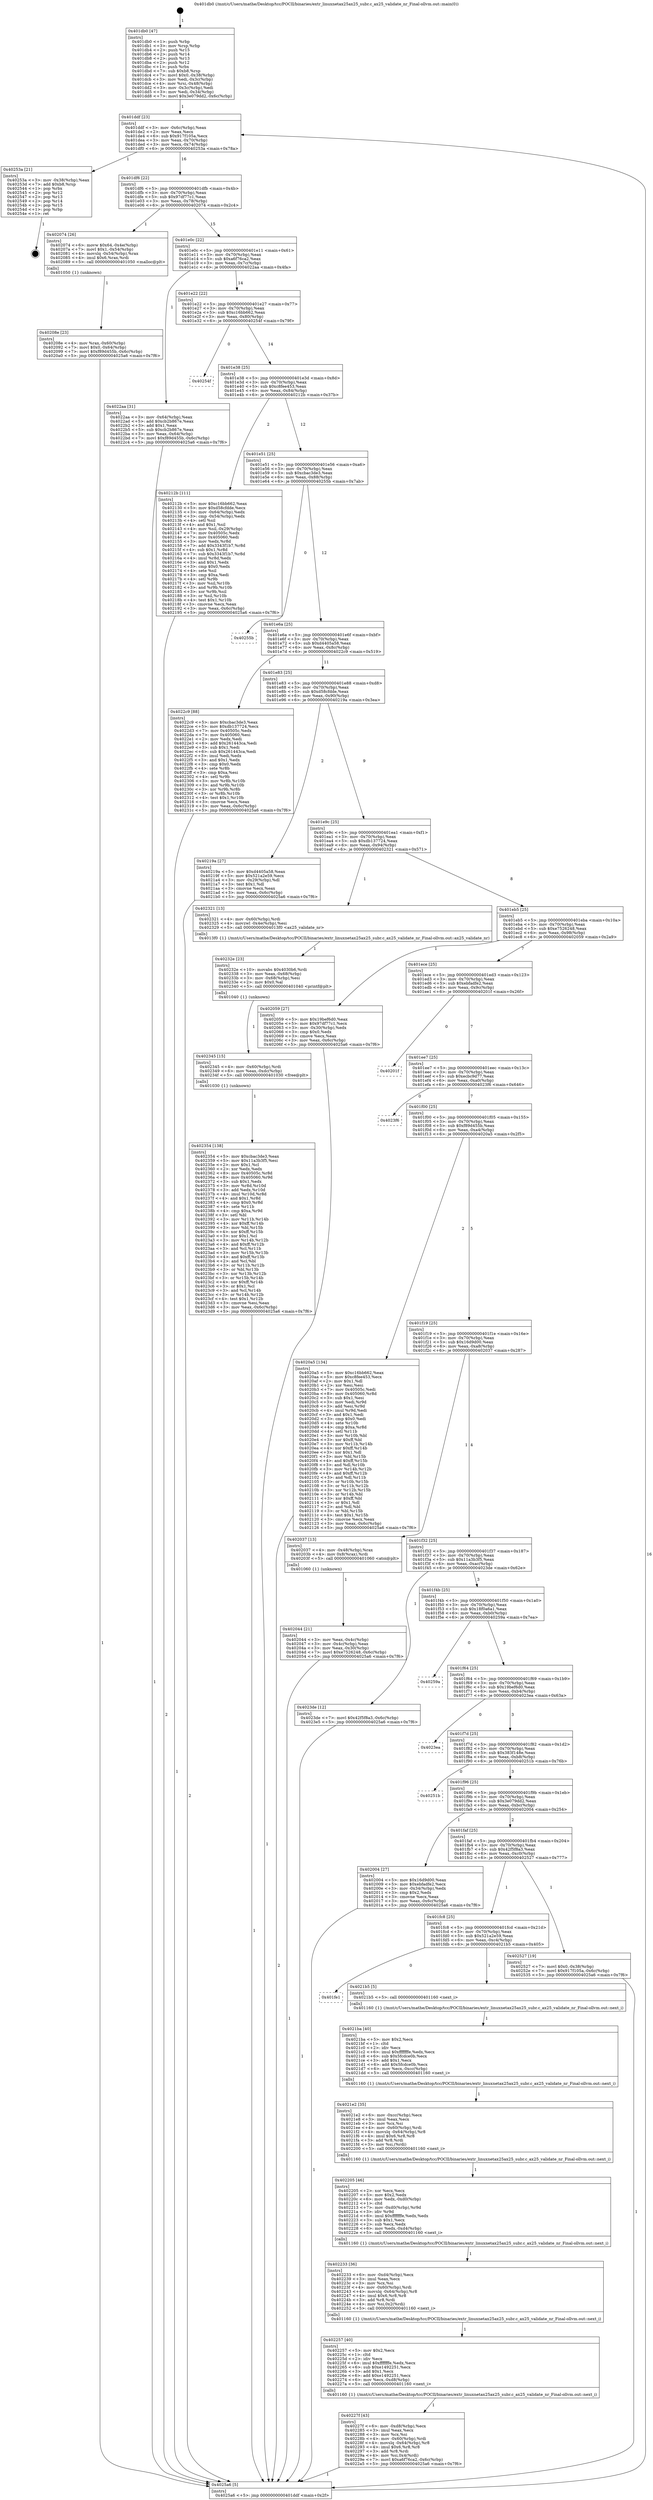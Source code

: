 digraph "0x401db0" {
  label = "0x401db0 (/mnt/c/Users/mathe/Desktop/tcc/POCII/binaries/extr_linuxnetax25ax25_subr.c_ax25_validate_nr_Final-ollvm.out::main(0))"
  labelloc = "t"
  node[shape=record]

  Entry [label="",width=0.3,height=0.3,shape=circle,fillcolor=black,style=filled]
  "0x401ddf" [label="{
     0x401ddf [23]\l
     | [instrs]\l
     &nbsp;&nbsp;0x401ddf \<+3\>: mov -0x6c(%rbp),%eax\l
     &nbsp;&nbsp;0x401de2 \<+2\>: mov %eax,%ecx\l
     &nbsp;&nbsp;0x401de4 \<+6\>: sub $0x917f105a,%ecx\l
     &nbsp;&nbsp;0x401dea \<+3\>: mov %eax,-0x70(%rbp)\l
     &nbsp;&nbsp;0x401ded \<+3\>: mov %ecx,-0x74(%rbp)\l
     &nbsp;&nbsp;0x401df0 \<+6\>: je 000000000040253a \<main+0x78a\>\l
  }"]
  "0x40253a" [label="{
     0x40253a [21]\l
     | [instrs]\l
     &nbsp;&nbsp;0x40253a \<+3\>: mov -0x38(%rbp),%eax\l
     &nbsp;&nbsp;0x40253d \<+7\>: add $0xb8,%rsp\l
     &nbsp;&nbsp;0x402544 \<+1\>: pop %rbx\l
     &nbsp;&nbsp;0x402545 \<+2\>: pop %r12\l
     &nbsp;&nbsp;0x402547 \<+2\>: pop %r13\l
     &nbsp;&nbsp;0x402549 \<+2\>: pop %r14\l
     &nbsp;&nbsp;0x40254b \<+2\>: pop %r15\l
     &nbsp;&nbsp;0x40254d \<+1\>: pop %rbp\l
     &nbsp;&nbsp;0x40254e \<+1\>: ret\l
  }"]
  "0x401df6" [label="{
     0x401df6 [22]\l
     | [instrs]\l
     &nbsp;&nbsp;0x401df6 \<+5\>: jmp 0000000000401dfb \<main+0x4b\>\l
     &nbsp;&nbsp;0x401dfb \<+3\>: mov -0x70(%rbp),%eax\l
     &nbsp;&nbsp;0x401dfe \<+5\>: sub $0x97df77c1,%eax\l
     &nbsp;&nbsp;0x401e03 \<+3\>: mov %eax,-0x78(%rbp)\l
     &nbsp;&nbsp;0x401e06 \<+6\>: je 0000000000402074 \<main+0x2c4\>\l
  }"]
  Exit [label="",width=0.3,height=0.3,shape=circle,fillcolor=black,style=filled,peripheries=2]
  "0x402074" [label="{
     0x402074 [26]\l
     | [instrs]\l
     &nbsp;&nbsp;0x402074 \<+6\>: movw $0x64,-0x4e(%rbp)\l
     &nbsp;&nbsp;0x40207a \<+7\>: movl $0x1,-0x54(%rbp)\l
     &nbsp;&nbsp;0x402081 \<+4\>: movslq -0x54(%rbp),%rax\l
     &nbsp;&nbsp;0x402085 \<+4\>: imul $0x6,%rax,%rdi\l
     &nbsp;&nbsp;0x402089 \<+5\>: call 0000000000401050 \<malloc@plt\>\l
     | [calls]\l
     &nbsp;&nbsp;0x401050 \{1\} (unknown)\l
  }"]
  "0x401e0c" [label="{
     0x401e0c [22]\l
     | [instrs]\l
     &nbsp;&nbsp;0x401e0c \<+5\>: jmp 0000000000401e11 \<main+0x61\>\l
     &nbsp;&nbsp;0x401e11 \<+3\>: mov -0x70(%rbp),%eax\l
     &nbsp;&nbsp;0x401e14 \<+5\>: sub $0xa6f76ca2,%eax\l
     &nbsp;&nbsp;0x401e19 \<+3\>: mov %eax,-0x7c(%rbp)\l
     &nbsp;&nbsp;0x401e1c \<+6\>: je 00000000004022aa \<main+0x4fa\>\l
  }"]
  "0x402354" [label="{
     0x402354 [138]\l
     | [instrs]\l
     &nbsp;&nbsp;0x402354 \<+5\>: mov $0xcbac3de3,%eax\l
     &nbsp;&nbsp;0x402359 \<+5\>: mov $0x11a3b3f5,%esi\l
     &nbsp;&nbsp;0x40235e \<+2\>: mov $0x1,%cl\l
     &nbsp;&nbsp;0x402360 \<+2\>: xor %edx,%edx\l
     &nbsp;&nbsp;0x402362 \<+8\>: mov 0x40505c,%r8d\l
     &nbsp;&nbsp;0x40236a \<+8\>: mov 0x405060,%r9d\l
     &nbsp;&nbsp;0x402372 \<+3\>: sub $0x1,%edx\l
     &nbsp;&nbsp;0x402375 \<+3\>: mov %r8d,%r10d\l
     &nbsp;&nbsp;0x402378 \<+3\>: add %edx,%r10d\l
     &nbsp;&nbsp;0x40237b \<+4\>: imul %r10d,%r8d\l
     &nbsp;&nbsp;0x40237f \<+4\>: and $0x1,%r8d\l
     &nbsp;&nbsp;0x402383 \<+4\>: cmp $0x0,%r8d\l
     &nbsp;&nbsp;0x402387 \<+4\>: sete %r11b\l
     &nbsp;&nbsp;0x40238b \<+4\>: cmp $0xa,%r9d\l
     &nbsp;&nbsp;0x40238f \<+3\>: setl %bl\l
     &nbsp;&nbsp;0x402392 \<+3\>: mov %r11b,%r14b\l
     &nbsp;&nbsp;0x402395 \<+4\>: xor $0xff,%r14b\l
     &nbsp;&nbsp;0x402399 \<+3\>: mov %bl,%r15b\l
     &nbsp;&nbsp;0x40239c \<+4\>: xor $0xff,%r15b\l
     &nbsp;&nbsp;0x4023a0 \<+3\>: xor $0x1,%cl\l
     &nbsp;&nbsp;0x4023a3 \<+3\>: mov %r14b,%r12b\l
     &nbsp;&nbsp;0x4023a6 \<+4\>: and $0xff,%r12b\l
     &nbsp;&nbsp;0x4023aa \<+3\>: and %cl,%r11b\l
     &nbsp;&nbsp;0x4023ad \<+3\>: mov %r15b,%r13b\l
     &nbsp;&nbsp;0x4023b0 \<+4\>: and $0xff,%r13b\l
     &nbsp;&nbsp;0x4023b4 \<+2\>: and %cl,%bl\l
     &nbsp;&nbsp;0x4023b6 \<+3\>: or %r11b,%r12b\l
     &nbsp;&nbsp;0x4023b9 \<+3\>: or %bl,%r13b\l
     &nbsp;&nbsp;0x4023bc \<+3\>: xor %r13b,%r12b\l
     &nbsp;&nbsp;0x4023bf \<+3\>: or %r15b,%r14b\l
     &nbsp;&nbsp;0x4023c2 \<+4\>: xor $0xff,%r14b\l
     &nbsp;&nbsp;0x4023c6 \<+3\>: or $0x1,%cl\l
     &nbsp;&nbsp;0x4023c9 \<+3\>: and %cl,%r14b\l
     &nbsp;&nbsp;0x4023cc \<+3\>: or %r14b,%r12b\l
     &nbsp;&nbsp;0x4023cf \<+4\>: test $0x1,%r12b\l
     &nbsp;&nbsp;0x4023d3 \<+3\>: cmovne %esi,%eax\l
     &nbsp;&nbsp;0x4023d6 \<+3\>: mov %eax,-0x6c(%rbp)\l
     &nbsp;&nbsp;0x4023d9 \<+5\>: jmp 00000000004025a6 \<main+0x7f6\>\l
  }"]
  "0x4022aa" [label="{
     0x4022aa [31]\l
     | [instrs]\l
     &nbsp;&nbsp;0x4022aa \<+3\>: mov -0x64(%rbp),%eax\l
     &nbsp;&nbsp;0x4022ad \<+5\>: add $0xcb2b867e,%eax\l
     &nbsp;&nbsp;0x4022b2 \<+3\>: add $0x1,%eax\l
     &nbsp;&nbsp;0x4022b5 \<+5\>: sub $0xcb2b867e,%eax\l
     &nbsp;&nbsp;0x4022ba \<+3\>: mov %eax,-0x64(%rbp)\l
     &nbsp;&nbsp;0x4022bd \<+7\>: movl $0xf89d455b,-0x6c(%rbp)\l
     &nbsp;&nbsp;0x4022c4 \<+5\>: jmp 00000000004025a6 \<main+0x7f6\>\l
  }"]
  "0x401e22" [label="{
     0x401e22 [22]\l
     | [instrs]\l
     &nbsp;&nbsp;0x401e22 \<+5\>: jmp 0000000000401e27 \<main+0x77\>\l
     &nbsp;&nbsp;0x401e27 \<+3\>: mov -0x70(%rbp),%eax\l
     &nbsp;&nbsp;0x401e2a \<+5\>: sub $0xc16bb662,%eax\l
     &nbsp;&nbsp;0x401e2f \<+3\>: mov %eax,-0x80(%rbp)\l
     &nbsp;&nbsp;0x401e32 \<+6\>: je 000000000040254f \<main+0x79f\>\l
  }"]
  "0x402345" [label="{
     0x402345 [15]\l
     | [instrs]\l
     &nbsp;&nbsp;0x402345 \<+4\>: mov -0x60(%rbp),%rdi\l
     &nbsp;&nbsp;0x402349 \<+6\>: mov %eax,-0xdc(%rbp)\l
     &nbsp;&nbsp;0x40234f \<+5\>: call 0000000000401030 \<free@plt\>\l
     | [calls]\l
     &nbsp;&nbsp;0x401030 \{1\} (unknown)\l
  }"]
  "0x40254f" [label="{
     0x40254f\l
  }", style=dashed]
  "0x401e38" [label="{
     0x401e38 [25]\l
     | [instrs]\l
     &nbsp;&nbsp;0x401e38 \<+5\>: jmp 0000000000401e3d \<main+0x8d\>\l
     &nbsp;&nbsp;0x401e3d \<+3\>: mov -0x70(%rbp),%eax\l
     &nbsp;&nbsp;0x401e40 \<+5\>: sub $0xc8fee453,%eax\l
     &nbsp;&nbsp;0x401e45 \<+6\>: mov %eax,-0x84(%rbp)\l
     &nbsp;&nbsp;0x401e4b \<+6\>: je 000000000040212b \<main+0x37b\>\l
  }"]
  "0x40232e" [label="{
     0x40232e [23]\l
     | [instrs]\l
     &nbsp;&nbsp;0x40232e \<+10\>: movabs $0x4030b6,%rdi\l
     &nbsp;&nbsp;0x402338 \<+3\>: mov %eax,-0x68(%rbp)\l
     &nbsp;&nbsp;0x40233b \<+3\>: mov -0x68(%rbp),%esi\l
     &nbsp;&nbsp;0x40233e \<+2\>: mov $0x0,%al\l
     &nbsp;&nbsp;0x402340 \<+5\>: call 0000000000401040 \<printf@plt\>\l
     | [calls]\l
     &nbsp;&nbsp;0x401040 \{1\} (unknown)\l
  }"]
  "0x40212b" [label="{
     0x40212b [111]\l
     | [instrs]\l
     &nbsp;&nbsp;0x40212b \<+5\>: mov $0xc16bb662,%eax\l
     &nbsp;&nbsp;0x402130 \<+5\>: mov $0xd58cfdde,%ecx\l
     &nbsp;&nbsp;0x402135 \<+3\>: mov -0x64(%rbp),%edx\l
     &nbsp;&nbsp;0x402138 \<+3\>: cmp -0x54(%rbp),%edx\l
     &nbsp;&nbsp;0x40213b \<+4\>: setl %sil\l
     &nbsp;&nbsp;0x40213f \<+4\>: and $0x1,%sil\l
     &nbsp;&nbsp;0x402143 \<+4\>: mov %sil,-0x29(%rbp)\l
     &nbsp;&nbsp;0x402147 \<+7\>: mov 0x40505c,%edx\l
     &nbsp;&nbsp;0x40214e \<+7\>: mov 0x405060,%edi\l
     &nbsp;&nbsp;0x402155 \<+3\>: mov %edx,%r8d\l
     &nbsp;&nbsp;0x402158 \<+7\>: add $0x3343f1b7,%r8d\l
     &nbsp;&nbsp;0x40215f \<+4\>: sub $0x1,%r8d\l
     &nbsp;&nbsp;0x402163 \<+7\>: sub $0x3343f1b7,%r8d\l
     &nbsp;&nbsp;0x40216a \<+4\>: imul %r8d,%edx\l
     &nbsp;&nbsp;0x40216e \<+3\>: and $0x1,%edx\l
     &nbsp;&nbsp;0x402171 \<+3\>: cmp $0x0,%edx\l
     &nbsp;&nbsp;0x402174 \<+4\>: sete %sil\l
     &nbsp;&nbsp;0x402178 \<+3\>: cmp $0xa,%edi\l
     &nbsp;&nbsp;0x40217b \<+4\>: setl %r9b\l
     &nbsp;&nbsp;0x40217f \<+3\>: mov %sil,%r10b\l
     &nbsp;&nbsp;0x402182 \<+3\>: and %r9b,%r10b\l
     &nbsp;&nbsp;0x402185 \<+3\>: xor %r9b,%sil\l
     &nbsp;&nbsp;0x402188 \<+3\>: or %sil,%r10b\l
     &nbsp;&nbsp;0x40218b \<+4\>: test $0x1,%r10b\l
     &nbsp;&nbsp;0x40218f \<+3\>: cmovne %ecx,%eax\l
     &nbsp;&nbsp;0x402192 \<+3\>: mov %eax,-0x6c(%rbp)\l
     &nbsp;&nbsp;0x402195 \<+5\>: jmp 00000000004025a6 \<main+0x7f6\>\l
  }"]
  "0x401e51" [label="{
     0x401e51 [25]\l
     | [instrs]\l
     &nbsp;&nbsp;0x401e51 \<+5\>: jmp 0000000000401e56 \<main+0xa6\>\l
     &nbsp;&nbsp;0x401e56 \<+3\>: mov -0x70(%rbp),%eax\l
     &nbsp;&nbsp;0x401e59 \<+5\>: sub $0xcbac3de3,%eax\l
     &nbsp;&nbsp;0x401e5e \<+6\>: mov %eax,-0x88(%rbp)\l
     &nbsp;&nbsp;0x401e64 \<+6\>: je 000000000040255b \<main+0x7ab\>\l
  }"]
  "0x40227f" [label="{
     0x40227f [43]\l
     | [instrs]\l
     &nbsp;&nbsp;0x40227f \<+6\>: mov -0xd8(%rbp),%ecx\l
     &nbsp;&nbsp;0x402285 \<+3\>: imul %eax,%ecx\l
     &nbsp;&nbsp;0x402288 \<+3\>: mov %cx,%si\l
     &nbsp;&nbsp;0x40228b \<+4\>: mov -0x60(%rbp),%rdi\l
     &nbsp;&nbsp;0x40228f \<+4\>: movslq -0x64(%rbp),%r8\l
     &nbsp;&nbsp;0x402293 \<+4\>: imul $0x6,%r8,%r8\l
     &nbsp;&nbsp;0x402297 \<+3\>: add %r8,%rdi\l
     &nbsp;&nbsp;0x40229a \<+4\>: mov %si,0x4(%rdi)\l
     &nbsp;&nbsp;0x40229e \<+7\>: movl $0xa6f76ca2,-0x6c(%rbp)\l
     &nbsp;&nbsp;0x4022a5 \<+5\>: jmp 00000000004025a6 \<main+0x7f6\>\l
  }"]
  "0x40255b" [label="{
     0x40255b\l
  }", style=dashed]
  "0x401e6a" [label="{
     0x401e6a [25]\l
     | [instrs]\l
     &nbsp;&nbsp;0x401e6a \<+5\>: jmp 0000000000401e6f \<main+0xbf\>\l
     &nbsp;&nbsp;0x401e6f \<+3\>: mov -0x70(%rbp),%eax\l
     &nbsp;&nbsp;0x401e72 \<+5\>: sub $0xd4405a58,%eax\l
     &nbsp;&nbsp;0x401e77 \<+6\>: mov %eax,-0x8c(%rbp)\l
     &nbsp;&nbsp;0x401e7d \<+6\>: je 00000000004022c9 \<main+0x519\>\l
  }"]
  "0x402257" [label="{
     0x402257 [40]\l
     | [instrs]\l
     &nbsp;&nbsp;0x402257 \<+5\>: mov $0x2,%ecx\l
     &nbsp;&nbsp;0x40225c \<+1\>: cltd\l
     &nbsp;&nbsp;0x40225d \<+2\>: idiv %ecx\l
     &nbsp;&nbsp;0x40225f \<+6\>: imul $0xfffffffe,%edx,%ecx\l
     &nbsp;&nbsp;0x402265 \<+6\>: sub $0xe1492251,%ecx\l
     &nbsp;&nbsp;0x40226b \<+3\>: add $0x1,%ecx\l
     &nbsp;&nbsp;0x40226e \<+6\>: add $0xe1492251,%ecx\l
     &nbsp;&nbsp;0x402274 \<+6\>: mov %ecx,-0xd8(%rbp)\l
     &nbsp;&nbsp;0x40227a \<+5\>: call 0000000000401160 \<next_i\>\l
     | [calls]\l
     &nbsp;&nbsp;0x401160 \{1\} (/mnt/c/Users/mathe/Desktop/tcc/POCII/binaries/extr_linuxnetax25ax25_subr.c_ax25_validate_nr_Final-ollvm.out::next_i)\l
  }"]
  "0x4022c9" [label="{
     0x4022c9 [88]\l
     | [instrs]\l
     &nbsp;&nbsp;0x4022c9 \<+5\>: mov $0xcbac3de3,%eax\l
     &nbsp;&nbsp;0x4022ce \<+5\>: mov $0xdb137724,%ecx\l
     &nbsp;&nbsp;0x4022d3 \<+7\>: mov 0x40505c,%edx\l
     &nbsp;&nbsp;0x4022da \<+7\>: mov 0x405060,%esi\l
     &nbsp;&nbsp;0x4022e1 \<+2\>: mov %edx,%edi\l
     &nbsp;&nbsp;0x4022e3 \<+6\>: add $0x261443ca,%edi\l
     &nbsp;&nbsp;0x4022e9 \<+3\>: sub $0x1,%edi\l
     &nbsp;&nbsp;0x4022ec \<+6\>: sub $0x261443ca,%edi\l
     &nbsp;&nbsp;0x4022f2 \<+3\>: imul %edi,%edx\l
     &nbsp;&nbsp;0x4022f5 \<+3\>: and $0x1,%edx\l
     &nbsp;&nbsp;0x4022f8 \<+3\>: cmp $0x0,%edx\l
     &nbsp;&nbsp;0x4022fb \<+4\>: sete %r8b\l
     &nbsp;&nbsp;0x4022ff \<+3\>: cmp $0xa,%esi\l
     &nbsp;&nbsp;0x402302 \<+4\>: setl %r9b\l
     &nbsp;&nbsp;0x402306 \<+3\>: mov %r8b,%r10b\l
     &nbsp;&nbsp;0x402309 \<+3\>: and %r9b,%r10b\l
     &nbsp;&nbsp;0x40230c \<+3\>: xor %r9b,%r8b\l
     &nbsp;&nbsp;0x40230f \<+3\>: or %r8b,%r10b\l
     &nbsp;&nbsp;0x402312 \<+4\>: test $0x1,%r10b\l
     &nbsp;&nbsp;0x402316 \<+3\>: cmovne %ecx,%eax\l
     &nbsp;&nbsp;0x402319 \<+3\>: mov %eax,-0x6c(%rbp)\l
     &nbsp;&nbsp;0x40231c \<+5\>: jmp 00000000004025a6 \<main+0x7f6\>\l
  }"]
  "0x401e83" [label="{
     0x401e83 [25]\l
     | [instrs]\l
     &nbsp;&nbsp;0x401e83 \<+5\>: jmp 0000000000401e88 \<main+0xd8\>\l
     &nbsp;&nbsp;0x401e88 \<+3\>: mov -0x70(%rbp),%eax\l
     &nbsp;&nbsp;0x401e8b \<+5\>: sub $0xd58cfdde,%eax\l
     &nbsp;&nbsp;0x401e90 \<+6\>: mov %eax,-0x90(%rbp)\l
     &nbsp;&nbsp;0x401e96 \<+6\>: je 000000000040219a \<main+0x3ea\>\l
  }"]
  "0x402233" [label="{
     0x402233 [36]\l
     | [instrs]\l
     &nbsp;&nbsp;0x402233 \<+6\>: mov -0xd4(%rbp),%ecx\l
     &nbsp;&nbsp;0x402239 \<+3\>: imul %eax,%ecx\l
     &nbsp;&nbsp;0x40223c \<+3\>: mov %cx,%si\l
     &nbsp;&nbsp;0x40223f \<+4\>: mov -0x60(%rbp),%rdi\l
     &nbsp;&nbsp;0x402243 \<+4\>: movslq -0x64(%rbp),%r8\l
     &nbsp;&nbsp;0x402247 \<+4\>: imul $0x6,%r8,%r8\l
     &nbsp;&nbsp;0x40224b \<+3\>: add %r8,%rdi\l
     &nbsp;&nbsp;0x40224e \<+4\>: mov %si,0x2(%rdi)\l
     &nbsp;&nbsp;0x402252 \<+5\>: call 0000000000401160 \<next_i\>\l
     | [calls]\l
     &nbsp;&nbsp;0x401160 \{1\} (/mnt/c/Users/mathe/Desktop/tcc/POCII/binaries/extr_linuxnetax25ax25_subr.c_ax25_validate_nr_Final-ollvm.out::next_i)\l
  }"]
  "0x40219a" [label="{
     0x40219a [27]\l
     | [instrs]\l
     &nbsp;&nbsp;0x40219a \<+5\>: mov $0xd4405a58,%eax\l
     &nbsp;&nbsp;0x40219f \<+5\>: mov $0x521a2e59,%ecx\l
     &nbsp;&nbsp;0x4021a4 \<+3\>: mov -0x29(%rbp),%dl\l
     &nbsp;&nbsp;0x4021a7 \<+3\>: test $0x1,%dl\l
     &nbsp;&nbsp;0x4021aa \<+3\>: cmovne %ecx,%eax\l
     &nbsp;&nbsp;0x4021ad \<+3\>: mov %eax,-0x6c(%rbp)\l
     &nbsp;&nbsp;0x4021b0 \<+5\>: jmp 00000000004025a6 \<main+0x7f6\>\l
  }"]
  "0x401e9c" [label="{
     0x401e9c [25]\l
     | [instrs]\l
     &nbsp;&nbsp;0x401e9c \<+5\>: jmp 0000000000401ea1 \<main+0xf1\>\l
     &nbsp;&nbsp;0x401ea1 \<+3\>: mov -0x70(%rbp),%eax\l
     &nbsp;&nbsp;0x401ea4 \<+5\>: sub $0xdb137724,%eax\l
     &nbsp;&nbsp;0x401ea9 \<+6\>: mov %eax,-0x94(%rbp)\l
     &nbsp;&nbsp;0x401eaf \<+6\>: je 0000000000402321 \<main+0x571\>\l
  }"]
  "0x402205" [label="{
     0x402205 [46]\l
     | [instrs]\l
     &nbsp;&nbsp;0x402205 \<+2\>: xor %ecx,%ecx\l
     &nbsp;&nbsp;0x402207 \<+5\>: mov $0x2,%edx\l
     &nbsp;&nbsp;0x40220c \<+6\>: mov %edx,-0xd0(%rbp)\l
     &nbsp;&nbsp;0x402212 \<+1\>: cltd\l
     &nbsp;&nbsp;0x402213 \<+7\>: mov -0xd0(%rbp),%r9d\l
     &nbsp;&nbsp;0x40221a \<+3\>: idiv %r9d\l
     &nbsp;&nbsp;0x40221d \<+6\>: imul $0xfffffffe,%edx,%edx\l
     &nbsp;&nbsp;0x402223 \<+3\>: sub $0x1,%ecx\l
     &nbsp;&nbsp;0x402226 \<+2\>: sub %ecx,%edx\l
     &nbsp;&nbsp;0x402228 \<+6\>: mov %edx,-0xd4(%rbp)\l
     &nbsp;&nbsp;0x40222e \<+5\>: call 0000000000401160 \<next_i\>\l
     | [calls]\l
     &nbsp;&nbsp;0x401160 \{1\} (/mnt/c/Users/mathe/Desktop/tcc/POCII/binaries/extr_linuxnetax25ax25_subr.c_ax25_validate_nr_Final-ollvm.out::next_i)\l
  }"]
  "0x402321" [label="{
     0x402321 [13]\l
     | [instrs]\l
     &nbsp;&nbsp;0x402321 \<+4\>: mov -0x60(%rbp),%rdi\l
     &nbsp;&nbsp;0x402325 \<+4\>: movzwl -0x4e(%rbp),%esi\l
     &nbsp;&nbsp;0x402329 \<+5\>: call 00000000004013f0 \<ax25_validate_nr\>\l
     | [calls]\l
     &nbsp;&nbsp;0x4013f0 \{1\} (/mnt/c/Users/mathe/Desktop/tcc/POCII/binaries/extr_linuxnetax25ax25_subr.c_ax25_validate_nr_Final-ollvm.out::ax25_validate_nr)\l
  }"]
  "0x401eb5" [label="{
     0x401eb5 [25]\l
     | [instrs]\l
     &nbsp;&nbsp;0x401eb5 \<+5\>: jmp 0000000000401eba \<main+0x10a\>\l
     &nbsp;&nbsp;0x401eba \<+3\>: mov -0x70(%rbp),%eax\l
     &nbsp;&nbsp;0x401ebd \<+5\>: sub $0xe7526248,%eax\l
     &nbsp;&nbsp;0x401ec2 \<+6\>: mov %eax,-0x98(%rbp)\l
     &nbsp;&nbsp;0x401ec8 \<+6\>: je 0000000000402059 \<main+0x2a9\>\l
  }"]
  "0x4021e2" [label="{
     0x4021e2 [35]\l
     | [instrs]\l
     &nbsp;&nbsp;0x4021e2 \<+6\>: mov -0xcc(%rbp),%ecx\l
     &nbsp;&nbsp;0x4021e8 \<+3\>: imul %eax,%ecx\l
     &nbsp;&nbsp;0x4021eb \<+3\>: mov %cx,%si\l
     &nbsp;&nbsp;0x4021ee \<+4\>: mov -0x60(%rbp),%rdi\l
     &nbsp;&nbsp;0x4021f2 \<+4\>: movslq -0x64(%rbp),%r8\l
     &nbsp;&nbsp;0x4021f6 \<+4\>: imul $0x6,%r8,%r8\l
     &nbsp;&nbsp;0x4021fa \<+3\>: add %r8,%rdi\l
     &nbsp;&nbsp;0x4021fd \<+3\>: mov %si,(%rdi)\l
     &nbsp;&nbsp;0x402200 \<+5\>: call 0000000000401160 \<next_i\>\l
     | [calls]\l
     &nbsp;&nbsp;0x401160 \{1\} (/mnt/c/Users/mathe/Desktop/tcc/POCII/binaries/extr_linuxnetax25ax25_subr.c_ax25_validate_nr_Final-ollvm.out::next_i)\l
  }"]
  "0x402059" [label="{
     0x402059 [27]\l
     | [instrs]\l
     &nbsp;&nbsp;0x402059 \<+5\>: mov $0x19bef6d0,%eax\l
     &nbsp;&nbsp;0x40205e \<+5\>: mov $0x97df77c1,%ecx\l
     &nbsp;&nbsp;0x402063 \<+3\>: mov -0x30(%rbp),%edx\l
     &nbsp;&nbsp;0x402066 \<+3\>: cmp $0x0,%edx\l
     &nbsp;&nbsp;0x402069 \<+3\>: cmove %ecx,%eax\l
     &nbsp;&nbsp;0x40206c \<+3\>: mov %eax,-0x6c(%rbp)\l
     &nbsp;&nbsp;0x40206f \<+5\>: jmp 00000000004025a6 \<main+0x7f6\>\l
  }"]
  "0x401ece" [label="{
     0x401ece [25]\l
     | [instrs]\l
     &nbsp;&nbsp;0x401ece \<+5\>: jmp 0000000000401ed3 \<main+0x123\>\l
     &nbsp;&nbsp;0x401ed3 \<+3\>: mov -0x70(%rbp),%eax\l
     &nbsp;&nbsp;0x401ed6 \<+5\>: sub $0xebfadfe2,%eax\l
     &nbsp;&nbsp;0x401edb \<+6\>: mov %eax,-0x9c(%rbp)\l
     &nbsp;&nbsp;0x401ee1 \<+6\>: je 000000000040201f \<main+0x26f\>\l
  }"]
  "0x4021ba" [label="{
     0x4021ba [40]\l
     | [instrs]\l
     &nbsp;&nbsp;0x4021ba \<+5\>: mov $0x2,%ecx\l
     &nbsp;&nbsp;0x4021bf \<+1\>: cltd\l
     &nbsp;&nbsp;0x4021c0 \<+2\>: idiv %ecx\l
     &nbsp;&nbsp;0x4021c2 \<+6\>: imul $0xfffffffe,%edx,%ecx\l
     &nbsp;&nbsp;0x4021c8 \<+6\>: sub $0x5fcdce0b,%ecx\l
     &nbsp;&nbsp;0x4021ce \<+3\>: add $0x1,%ecx\l
     &nbsp;&nbsp;0x4021d1 \<+6\>: add $0x5fcdce0b,%ecx\l
     &nbsp;&nbsp;0x4021d7 \<+6\>: mov %ecx,-0xcc(%rbp)\l
     &nbsp;&nbsp;0x4021dd \<+5\>: call 0000000000401160 \<next_i\>\l
     | [calls]\l
     &nbsp;&nbsp;0x401160 \{1\} (/mnt/c/Users/mathe/Desktop/tcc/POCII/binaries/extr_linuxnetax25ax25_subr.c_ax25_validate_nr_Final-ollvm.out::next_i)\l
  }"]
  "0x40201f" [label="{
     0x40201f\l
  }", style=dashed]
  "0x401ee7" [label="{
     0x401ee7 [25]\l
     | [instrs]\l
     &nbsp;&nbsp;0x401ee7 \<+5\>: jmp 0000000000401eec \<main+0x13c\>\l
     &nbsp;&nbsp;0x401eec \<+3\>: mov -0x70(%rbp),%eax\l
     &nbsp;&nbsp;0x401eef \<+5\>: sub $0xecbc9d77,%eax\l
     &nbsp;&nbsp;0x401ef4 \<+6\>: mov %eax,-0xa0(%rbp)\l
     &nbsp;&nbsp;0x401efa \<+6\>: je 00000000004023f6 \<main+0x646\>\l
  }"]
  "0x401fe1" [label="{
     0x401fe1\l
  }", style=dashed]
  "0x4023f6" [label="{
     0x4023f6\l
  }", style=dashed]
  "0x401f00" [label="{
     0x401f00 [25]\l
     | [instrs]\l
     &nbsp;&nbsp;0x401f00 \<+5\>: jmp 0000000000401f05 \<main+0x155\>\l
     &nbsp;&nbsp;0x401f05 \<+3\>: mov -0x70(%rbp),%eax\l
     &nbsp;&nbsp;0x401f08 \<+5\>: sub $0xf89d455b,%eax\l
     &nbsp;&nbsp;0x401f0d \<+6\>: mov %eax,-0xa4(%rbp)\l
     &nbsp;&nbsp;0x401f13 \<+6\>: je 00000000004020a5 \<main+0x2f5\>\l
  }"]
  "0x4021b5" [label="{
     0x4021b5 [5]\l
     | [instrs]\l
     &nbsp;&nbsp;0x4021b5 \<+5\>: call 0000000000401160 \<next_i\>\l
     | [calls]\l
     &nbsp;&nbsp;0x401160 \{1\} (/mnt/c/Users/mathe/Desktop/tcc/POCII/binaries/extr_linuxnetax25ax25_subr.c_ax25_validate_nr_Final-ollvm.out::next_i)\l
  }"]
  "0x4020a5" [label="{
     0x4020a5 [134]\l
     | [instrs]\l
     &nbsp;&nbsp;0x4020a5 \<+5\>: mov $0xc16bb662,%eax\l
     &nbsp;&nbsp;0x4020aa \<+5\>: mov $0xc8fee453,%ecx\l
     &nbsp;&nbsp;0x4020af \<+2\>: mov $0x1,%dl\l
     &nbsp;&nbsp;0x4020b1 \<+2\>: xor %esi,%esi\l
     &nbsp;&nbsp;0x4020b3 \<+7\>: mov 0x40505c,%edi\l
     &nbsp;&nbsp;0x4020ba \<+8\>: mov 0x405060,%r8d\l
     &nbsp;&nbsp;0x4020c2 \<+3\>: sub $0x1,%esi\l
     &nbsp;&nbsp;0x4020c5 \<+3\>: mov %edi,%r9d\l
     &nbsp;&nbsp;0x4020c8 \<+3\>: add %esi,%r9d\l
     &nbsp;&nbsp;0x4020cb \<+4\>: imul %r9d,%edi\l
     &nbsp;&nbsp;0x4020cf \<+3\>: and $0x1,%edi\l
     &nbsp;&nbsp;0x4020d2 \<+3\>: cmp $0x0,%edi\l
     &nbsp;&nbsp;0x4020d5 \<+4\>: sete %r10b\l
     &nbsp;&nbsp;0x4020d9 \<+4\>: cmp $0xa,%r8d\l
     &nbsp;&nbsp;0x4020dd \<+4\>: setl %r11b\l
     &nbsp;&nbsp;0x4020e1 \<+3\>: mov %r10b,%bl\l
     &nbsp;&nbsp;0x4020e4 \<+3\>: xor $0xff,%bl\l
     &nbsp;&nbsp;0x4020e7 \<+3\>: mov %r11b,%r14b\l
     &nbsp;&nbsp;0x4020ea \<+4\>: xor $0xff,%r14b\l
     &nbsp;&nbsp;0x4020ee \<+3\>: xor $0x1,%dl\l
     &nbsp;&nbsp;0x4020f1 \<+3\>: mov %bl,%r15b\l
     &nbsp;&nbsp;0x4020f4 \<+4\>: and $0xff,%r15b\l
     &nbsp;&nbsp;0x4020f8 \<+3\>: and %dl,%r10b\l
     &nbsp;&nbsp;0x4020fb \<+3\>: mov %r14b,%r12b\l
     &nbsp;&nbsp;0x4020fe \<+4\>: and $0xff,%r12b\l
     &nbsp;&nbsp;0x402102 \<+3\>: and %dl,%r11b\l
     &nbsp;&nbsp;0x402105 \<+3\>: or %r10b,%r15b\l
     &nbsp;&nbsp;0x402108 \<+3\>: or %r11b,%r12b\l
     &nbsp;&nbsp;0x40210b \<+3\>: xor %r12b,%r15b\l
     &nbsp;&nbsp;0x40210e \<+3\>: or %r14b,%bl\l
     &nbsp;&nbsp;0x402111 \<+3\>: xor $0xff,%bl\l
     &nbsp;&nbsp;0x402114 \<+3\>: or $0x1,%dl\l
     &nbsp;&nbsp;0x402117 \<+2\>: and %dl,%bl\l
     &nbsp;&nbsp;0x402119 \<+3\>: or %bl,%r15b\l
     &nbsp;&nbsp;0x40211c \<+4\>: test $0x1,%r15b\l
     &nbsp;&nbsp;0x402120 \<+3\>: cmovne %ecx,%eax\l
     &nbsp;&nbsp;0x402123 \<+3\>: mov %eax,-0x6c(%rbp)\l
     &nbsp;&nbsp;0x402126 \<+5\>: jmp 00000000004025a6 \<main+0x7f6\>\l
  }"]
  "0x401f19" [label="{
     0x401f19 [25]\l
     | [instrs]\l
     &nbsp;&nbsp;0x401f19 \<+5\>: jmp 0000000000401f1e \<main+0x16e\>\l
     &nbsp;&nbsp;0x401f1e \<+3\>: mov -0x70(%rbp),%eax\l
     &nbsp;&nbsp;0x401f21 \<+5\>: sub $0x16d9d00,%eax\l
     &nbsp;&nbsp;0x401f26 \<+6\>: mov %eax,-0xa8(%rbp)\l
     &nbsp;&nbsp;0x401f2c \<+6\>: je 0000000000402037 \<main+0x287\>\l
  }"]
  "0x401fc8" [label="{
     0x401fc8 [25]\l
     | [instrs]\l
     &nbsp;&nbsp;0x401fc8 \<+5\>: jmp 0000000000401fcd \<main+0x21d\>\l
     &nbsp;&nbsp;0x401fcd \<+3\>: mov -0x70(%rbp),%eax\l
     &nbsp;&nbsp;0x401fd0 \<+5\>: sub $0x521a2e59,%eax\l
     &nbsp;&nbsp;0x401fd5 \<+6\>: mov %eax,-0xc4(%rbp)\l
     &nbsp;&nbsp;0x401fdb \<+6\>: je 00000000004021b5 \<main+0x405\>\l
  }"]
  "0x402037" [label="{
     0x402037 [13]\l
     | [instrs]\l
     &nbsp;&nbsp;0x402037 \<+4\>: mov -0x48(%rbp),%rax\l
     &nbsp;&nbsp;0x40203b \<+4\>: mov 0x8(%rax),%rdi\l
     &nbsp;&nbsp;0x40203f \<+5\>: call 0000000000401060 \<atoi@plt\>\l
     | [calls]\l
     &nbsp;&nbsp;0x401060 \{1\} (unknown)\l
  }"]
  "0x401f32" [label="{
     0x401f32 [25]\l
     | [instrs]\l
     &nbsp;&nbsp;0x401f32 \<+5\>: jmp 0000000000401f37 \<main+0x187\>\l
     &nbsp;&nbsp;0x401f37 \<+3\>: mov -0x70(%rbp),%eax\l
     &nbsp;&nbsp;0x401f3a \<+5\>: sub $0x11a3b3f5,%eax\l
     &nbsp;&nbsp;0x401f3f \<+6\>: mov %eax,-0xac(%rbp)\l
     &nbsp;&nbsp;0x401f45 \<+6\>: je 00000000004023de \<main+0x62e\>\l
  }"]
  "0x402527" [label="{
     0x402527 [19]\l
     | [instrs]\l
     &nbsp;&nbsp;0x402527 \<+7\>: movl $0x0,-0x38(%rbp)\l
     &nbsp;&nbsp;0x40252e \<+7\>: movl $0x917f105a,-0x6c(%rbp)\l
     &nbsp;&nbsp;0x402535 \<+5\>: jmp 00000000004025a6 \<main+0x7f6\>\l
  }"]
  "0x4023de" [label="{
     0x4023de [12]\l
     | [instrs]\l
     &nbsp;&nbsp;0x4023de \<+7\>: movl $0x42f5f8a3,-0x6c(%rbp)\l
     &nbsp;&nbsp;0x4023e5 \<+5\>: jmp 00000000004025a6 \<main+0x7f6\>\l
  }"]
  "0x401f4b" [label="{
     0x401f4b [25]\l
     | [instrs]\l
     &nbsp;&nbsp;0x401f4b \<+5\>: jmp 0000000000401f50 \<main+0x1a0\>\l
     &nbsp;&nbsp;0x401f50 \<+3\>: mov -0x70(%rbp),%eax\l
     &nbsp;&nbsp;0x401f53 \<+5\>: sub $0x18f0a6a1,%eax\l
     &nbsp;&nbsp;0x401f58 \<+6\>: mov %eax,-0xb0(%rbp)\l
     &nbsp;&nbsp;0x401f5e \<+6\>: je 000000000040259a \<main+0x7ea\>\l
  }"]
  "0x40208e" [label="{
     0x40208e [23]\l
     | [instrs]\l
     &nbsp;&nbsp;0x40208e \<+4\>: mov %rax,-0x60(%rbp)\l
     &nbsp;&nbsp;0x402092 \<+7\>: movl $0x0,-0x64(%rbp)\l
     &nbsp;&nbsp;0x402099 \<+7\>: movl $0xf89d455b,-0x6c(%rbp)\l
     &nbsp;&nbsp;0x4020a0 \<+5\>: jmp 00000000004025a6 \<main+0x7f6\>\l
  }"]
  "0x40259a" [label="{
     0x40259a\l
  }", style=dashed]
  "0x401f64" [label="{
     0x401f64 [25]\l
     | [instrs]\l
     &nbsp;&nbsp;0x401f64 \<+5\>: jmp 0000000000401f69 \<main+0x1b9\>\l
     &nbsp;&nbsp;0x401f69 \<+3\>: mov -0x70(%rbp),%eax\l
     &nbsp;&nbsp;0x401f6c \<+5\>: sub $0x19bef6d0,%eax\l
     &nbsp;&nbsp;0x401f71 \<+6\>: mov %eax,-0xb4(%rbp)\l
     &nbsp;&nbsp;0x401f77 \<+6\>: je 00000000004023ea \<main+0x63a\>\l
  }"]
  "0x402044" [label="{
     0x402044 [21]\l
     | [instrs]\l
     &nbsp;&nbsp;0x402044 \<+3\>: mov %eax,-0x4c(%rbp)\l
     &nbsp;&nbsp;0x402047 \<+3\>: mov -0x4c(%rbp),%eax\l
     &nbsp;&nbsp;0x40204a \<+3\>: mov %eax,-0x30(%rbp)\l
     &nbsp;&nbsp;0x40204d \<+7\>: movl $0xe7526248,-0x6c(%rbp)\l
     &nbsp;&nbsp;0x402054 \<+5\>: jmp 00000000004025a6 \<main+0x7f6\>\l
  }"]
  "0x4023ea" [label="{
     0x4023ea\l
  }", style=dashed]
  "0x401f7d" [label="{
     0x401f7d [25]\l
     | [instrs]\l
     &nbsp;&nbsp;0x401f7d \<+5\>: jmp 0000000000401f82 \<main+0x1d2\>\l
     &nbsp;&nbsp;0x401f82 \<+3\>: mov -0x70(%rbp),%eax\l
     &nbsp;&nbsp;0x401f85 \<+5\>: sub $0x383f148e,%eax\l
     &nbsp;&nbsp;0x401f8a \<+6\>: mov %eax,-0xb8(%rbp)\l
     &nbsp;&nbsp;0x401f90 \<+6\>: je 000000000040251b \<main+0x76b\>\l
  }"]
  "0x401db0" [label="{
     0x401db0 [47]\l
     | [instrs]\l
     &nbsp;&nbsp;0x401db0 \<+1\>: push %rbp\l
     &nbsp;&nbsp;0x401db1 \<+3\>: mov %rsp,%rbp\l
     &nbsp;&nbsp;0x401db4 \<+2\>: push %r15\l
     &nbsp;&nbsp;0x401db6 \<+2\>: push %r14\l
     &nbsp;&nbsp;0x401db8 \<+2\>: push %r13\l
     &nbsp;&nbsp;0x401dba \<+2\>: push %r12\l
     &nbsp;&nbsp;0x401dbc \<+1\>: push %rbx\l
     &nbsp;&nbsp;0x401dbd \<+7\>: sub $0xb8,%rsp\l
     &nbsp;&nbsp;0x401dc4 \<+7\>: movl $0x0,-0x38(%rbp)\l
     &nbsp;&nbsp;0x401dcb \<+3\>: mov %edi,-0x3c(%rbp)\l
     &nbsp;&nbsp;0x401dce \<+4\>: mov %rsi,-0x48(%rbp)\l
     &nbsp;&nbsp;0x401dd2 \<+3\>: mov -0x3c(%rbp),%edi\l
     &nbsp;&nbsp;0x401dd5 \<+3\>: mov %edi,-0x34(%rbp)\l
     &nbsp;&nbsp;0x401dd8 \<+7\>: movl $0x3e079dd2,-0x6c(%rbp)\l
  }"]
  "0x40251b" [label="{
     0x40251b\l
  }", style=dashed]
  "0x401f96" [label="{
     0x401f96 [25]\l
     | [instrs]\l
     &nbsp;&nbsp;0x401f96 \<+5\>: jmp 0000000000401f9b \<main+0x1eb\>\l
     &nbsp;&nbsp;0x401f9b \<+3\>: mov -0x70(%rbp),%eax\l
     &nbsp;&nbsp;0x401f9e \<+5\>: sub $0x3e079dd2,%eax\l
     &nbsp;&nbsp;0x401fa3 \<+6\>: mov %eax,-0xbc(%rbp)\l
     &nbsp;&nbsp;0x401fa9 \<+6\>: je 0000000000402004 \<main+0x254\>\l
  }"]
  "0x4025a6" [label="{
     0x4025a6 [5]\l
     | [instrs]\l
     &nbsp;&nbsp;0x4025a6 \<+5\>: jmp 0000000000401ddf \<main+0x2f\>\l
  }"]
  "0x402004" [label="{
     0x402004 [27]\l
     | [instrs]\l
     &nbsp;&nbsp;0x402004 \<+5\>: mov $0x16d9d00,%eax\l
     &nbsp;&nbsp;0x402009 \<+5\>: mov $0xebfadfe2,%ecx\l
     &nbsp;&nbsp;0x40200e \<+3\>: mov -0x34(%rbp),%edx\l
     &nbsp;&nbsp;0x402011 \<+3\>: cmp $0x2,%edx\l
     &nbsp;&nbsp;0x402014 \<+3\>: cmovne %ecx,%eax\l
     &nbsp;&nbsp;0x402017 \<+3\>: mov %eax,-0x6c(%rbp)\l
     &nbsp;&nbsp;0x40201a \<+5\>: jmp 00000000004025a6 \<main+0x7f6\>\l
  }"]
  "0x401faf" [label="{
     0x401faf [25]\l
     | [instrs]\l
     &nbsp;&nbsp;0x401faf \<+5\>: jmp 0000000000401fb4 \<main+0x204\>\l
     &nbsp;&nbsp;0x401fb4 \<+3\>: mov -0x70(%rbp),%eax\l
     &nbsp;&nbsp;0x401fb7 \<+5\>: sub $0x42f5f8a3,%eax\l
     &nbsp;&nbsp;0x401fbc \<+6\>: mov %eax,-0xc0(%rbp)\l
     &nbsp;&nbsp;0x401fc2 \<+6\>: je 0000000000402527 \<main+0x777\>\l
  }"]
  Entry -> "0x401db0" [label=" 1"]
  "0x401ddf" -> "0x40253a" [label=" 1"]
  "0x401ddf" -> "0x401df6" [label=" 16"]
  "0x40253a" -> Exit [label=" 1"]
  "0x401df6" -> "0x402074" [label=" 1"]
  "0x401df6" -> "0x401e0c" [label=" 15"]
  "0x402527" -> "0x4025a6" [label=" 1"]
  "0x401e0c" -> "0x4022aa" [label=" 1"]
  "0x401e0c" -> "0x401e22" [label=" 14"]
  "0x4023de" -> "0x4025a6" [label=" 1"]
  "0x401e22" -> "0x40254f" [label=" 0"]
  "0x401e22" -> "0x401e38" [label=" 14"]
  "0x402354" -> "0x4025a6" [label=" 1"]
  "0x401e38" -> "0x40212b" [label=" 2"]
  "0x401e38" -> "0x401e51" [label=" 12"]
  "0x402345" -> "0x402354" [label=" 1"]
  "0x401e51" -> "0x40255b" [label=" 0"]
  "0x401e51" -> "0x401e6a" [label=" 12"]
  "0x40232e" -> "0x402345" [label=" 1"]
  "0x401e6a" -> "0x4022c9" [label=" 1"]
  "0x401e6a" -> "0x401e83" [label=" 11"]
  "0x402321" -> "0x40232e" [label=" 1"]
  "0x401e83" -> "0x40219a" [label=" 2"]
  "0x401e83" -> "0x401e9c" [label=" 9"]
  "0x4022c9" -> "0x4025a6" [label=" 1"]
  "0x401e9c" -> "0x402321" [label=" 1"]
  "0x401e9c" -> "0x401eb5" [label=" 8"]
  "0x4022aa" -> "0x4025a6" [label=" 1"]
  "0x401eb5" -> "0x402059" [label=" 1"]
  "0x401eb5" -> "0x401ece" [label=" 7"]
  "0x40227f" -> "0x4025a6" [label=" 1"]
  "0x401ece" -> "0x40201f" [label=" 0"]
  "0x401ece" -> "0x401ee7" [label=" 7"]
  "0x402257" -> "0x40227f" [label=" 1"]
  "0x401ee7" -> "0x4023f6" [label=" 0"]
  "0x401ee7" -> "0x401f00" [label=" 7"]
  "0x402233" -> "0x402257" [label=" 1"]
  "0x401f00" -> "0x4020a5" [label=" 2"]
  "0x401f00" -> "0x401f19" [label=" 5"]
  "0x402205" -> "0x402233" [label=" 1"]
  "0x401f19" -> "0x402037" [label=" 1"]
  "0x401f19" -> "0x401f32" [label=" 4"]
  "0x4021ba" -> "0x4021e2" [label=" 1"]
  "0x401f32" -> "0x4023de" [label=" 1"]
  "0x401f32" -> "0x401f4b" [label=" 3"]
  "0x4021b5" -> "0x4021ba" [label=" 1"]
  "0x401f4b" -> "0x40259a" [label=" 0"]
  "0x401f4b" -> "0x401f64" [label=" 3"]
  "0x401fc8" -> "0x4021b5" [label=" 1"]
  "0x401f64" -> "0x4023ea" [label=" 0"]
  "0x401f64" -> "0x401f7d" [label=" 3"]
  "0x4021e2" -> "0x402205" [label=" 1"]
  "0x401f7d" -> "0x40251b" [label=" 0"]
  "0x401f7d" -> "0x401f96" [label=" 3"]
  "0x401faf" -> "0x401fc8" [label=" 1"]
  "0x401f96" -> "0x402004" [label=" 1"]
  "0x401f96" -> "0x401faf" [label=" 2"]
  "0x402004" -> "0x4025a6" [label=" 1"]
  "0x401db0" -> "0x401ddf" [label=" 1"]
  "0x4025a6" -> "0x401ddf" [label=" 16"]
  "0x402037" -> "0x402044" [label=" 1"]
  "0x402044" -> "0x4025a6" [label=" 1"]
  "0x402059" -> "0x4025a6" [label=" 1"]
  "0x402074" -> "0x40208e" [label=" 1"]
  "0x40208e" -> "0x4025a6" [label=" 1"]
  "0x4020a5" -> "0x4025a6" [label=" 2"]
  "0x40212b" -> "0x4025a6" [label=" 2"]
  "0x40219a" -> "0x4025a6" [label=" 2"]
  "0x401fc8" -> "0x401fe1" [label=" 0"]
  "0x401faf" -> "0x402527" [label=" 1"]
}
